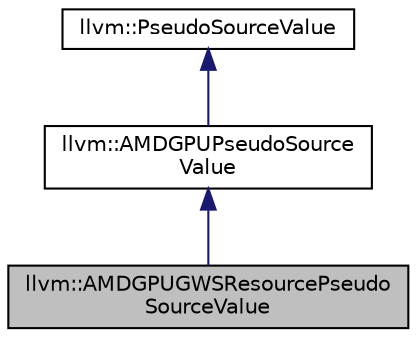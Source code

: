 digraph "llvm::AMDGPUGWSResourcePseudoSourceValue"
{
 // LATEX_PDF_SIZE
  bgcolor="transparent";
  edge [fontname="Helvetica",fontsize="10",labelfontname="Helvetica",labelfontsize="10"];
  node [fontname="Helvetica",fontsize="10",shape=record];
  Node1 [label="llvm::AMDGPUGWSResourcePseudo\lSourceValue",height=0.2,width=0.4,color="black", fillcolor="grey75", style="filled", fontcolor="black",tooltip=" "];
  Node2 -> Node1 [dir="back",color="midnightblue",fontsize="10",style="solid",fontname="Helvetica"];
  Node2 [label="llvm::AMDGPUPseudoSource\lValue",height=0.2,width=0.4,color="black",URL="$classllvm_1_1AMDGPUPseudoSourceValue.html",tooltip=" "];
  Node3 -> Node2 [dir="back",color="midnightblue",fontsize="10",style="solid",fontname="Helvetica"];
  Node3 [label="llvm::PseudoSourceValue",height=0.2,width=0.4,color="black",URL="$classllvm_1_1PseudoSourceValue.html",tooltip="Special value supplied for machine level alias analysis."];
}
